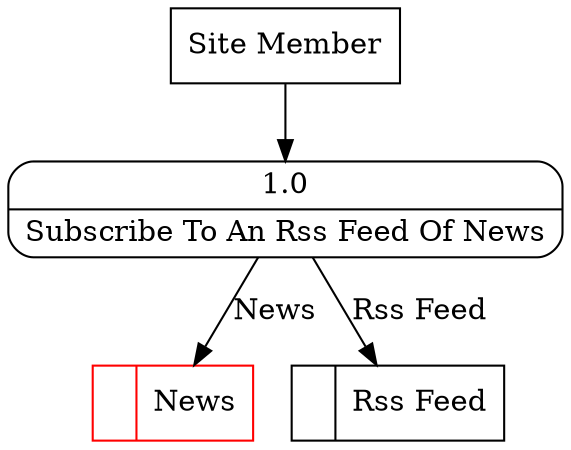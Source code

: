 digraph dfd2{ 
node[shape=record]
200 [label="<f0>  |<f1> News " color=red];
201 [label="<f0>  |<f1> Rss Feed " ];
202 [label="Site Member" shape=box];
203 [label="{<f0> 1.0|<f1> Subscribe To An Rss Feed Of News }" shape=Mrecord];
202 -> 203
203 -> 201 [label="Rss Feed"]
203 -> 200 [label="News"]
}